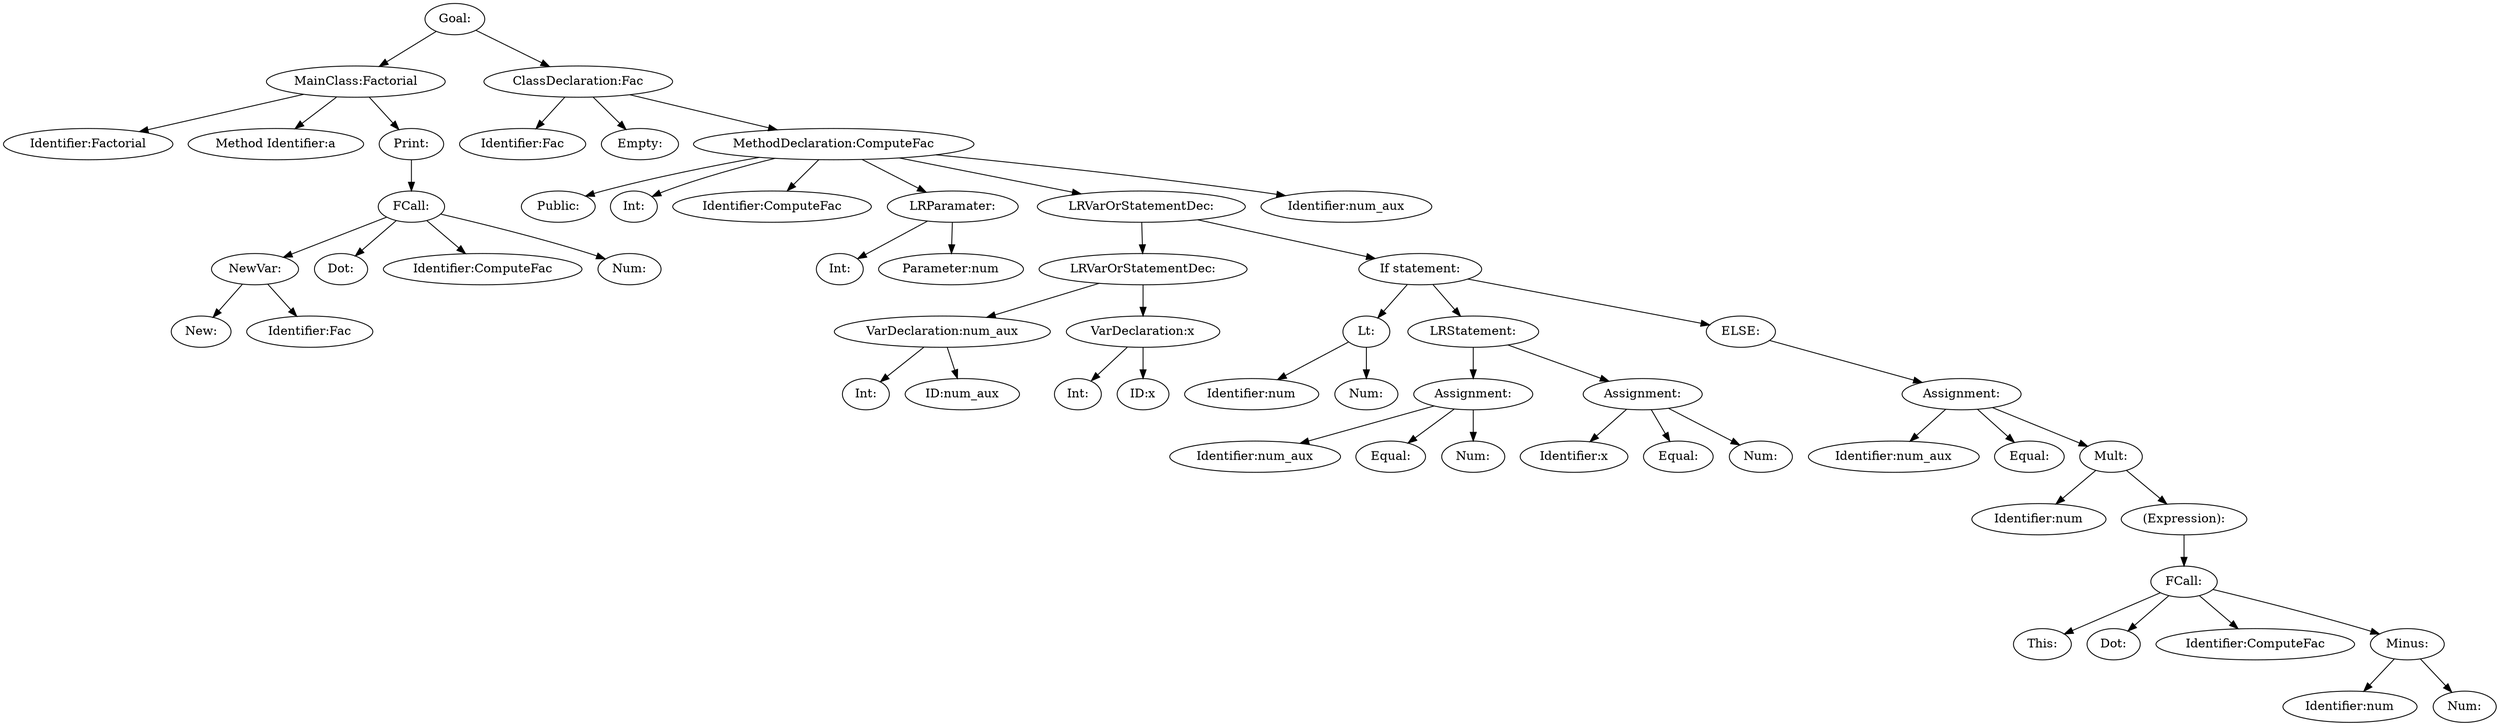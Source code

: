 digraph {
n0 [label="Goal:"];
n1 [label="MainClass:Factorial"];
n2 [label="Identifier:Factorial"];
n1 -> n2
n3 [label="Method Identifier:a"];
n1 -> n3
n4 [label="Print:"];
n5 [label="FCall:"];
n6 [label="NewVar:"];
n7 [label="New:"];
n6 -> n7
n8 [label="Identifier:Fac"];
n6 -> n8
n5 -> n6
n9 [label="Dot:"];
n5 -> n9
n10 [label="Identifier:ComputeFac"];
n5 -> n10
n11 [label="Num:"];
n5 -> n11
n4 -> n5
n1 -> n4
n0 -> n1
n12 [label="ClassDeclaration:Fac"];
n13 [label="Identifier:Fac"];
n12 -> n13
n14 [label="Empty:"];
n12 -> n14
n15 [label="MethodDeclaration:ComputeFac"];
n16 [label="Public:"];
n15 -> n16
n17 [label="Int:"];
n15 -> n17
n18 [label="Identifier:ComputeFac"];
n15 -> n18
n19 [label="LRParamater:"];
n20 [label="Int:"];
n19 -> n20
n21 [label="Parameter:num"];
n19 -> n21
n15 -> n19
n22 [label="LRVarOrStatementDec:"];
n23 [label="LRVarOrStatementDec:"];
n24 [label="VarDeclaration:num_aux"];
n25 [label="Int:"];
n24 -> n25
n26 [label="ID:num_aux"];
n24 -> n26
n23 -> n24
n27 [label="VarDeclaration:x"];
n28 [label="Int:"];
n27 -> n28
n29 [label="ID:x"];
n27 -> n29
n23 -> n27
n22 -> n23
n30 [label="If statement:"];
n31 [label="Lt:"];
n32 [label="Identifier:num"];
n31 -> n32
n33 [label="Num:"];
n31 -> n33
n30 -> n31
n34 [label="LRStatement:"];
n35 [label="Assignment:"];
n36 [label="Identifier:num_aux"];
n35 -> n36
n37 [label="Equal:"];
n35 -> n37
n38 [label="Num:"];
n35 -> n38
n34 -> n35
n39 [label="Assignment:"];
n40 [label="Identifier:x"];
n39 -> n40
n41 [label="Equal:"];
n39 -> n41
n42 [label="Num:"];
n39 -> n42
n34 -> n39
n30 -> n34
n43 [label="ELSE:"];
n44 [label="Assignment:"];
n45 [label="Identifier:num_aux"];
n44 -> n45
n46 [label="Equal:"];
n44 -> n46
n47 [label="Mult:"];
n48 [label="Identifier:num"];
n47 -> n48
n49 [label="(Expression):"];
n50 [label="FCall:"];
n51 [label="This:"];
n50 -> n51
n52 [label="Dot:"];
n50 -> n52
n53 [label="Identifier:ComputeFac"];
n50 -> n53
n54 [label="Minus:"];
n55 [label="Identifier:num"];
n54 -> n55
n56 [label="Num:"];
n54 -> n56
n50 -> n54
n49 -> n50
n47 -> n49
n44 -> n47
n43 -> n44
n30 -> n43
n22 -> n30
n15 -> n22
n57 [label="Identifier:num_aux"];
n15 -> n57
n12 -> n15
n0 -> n12
}
